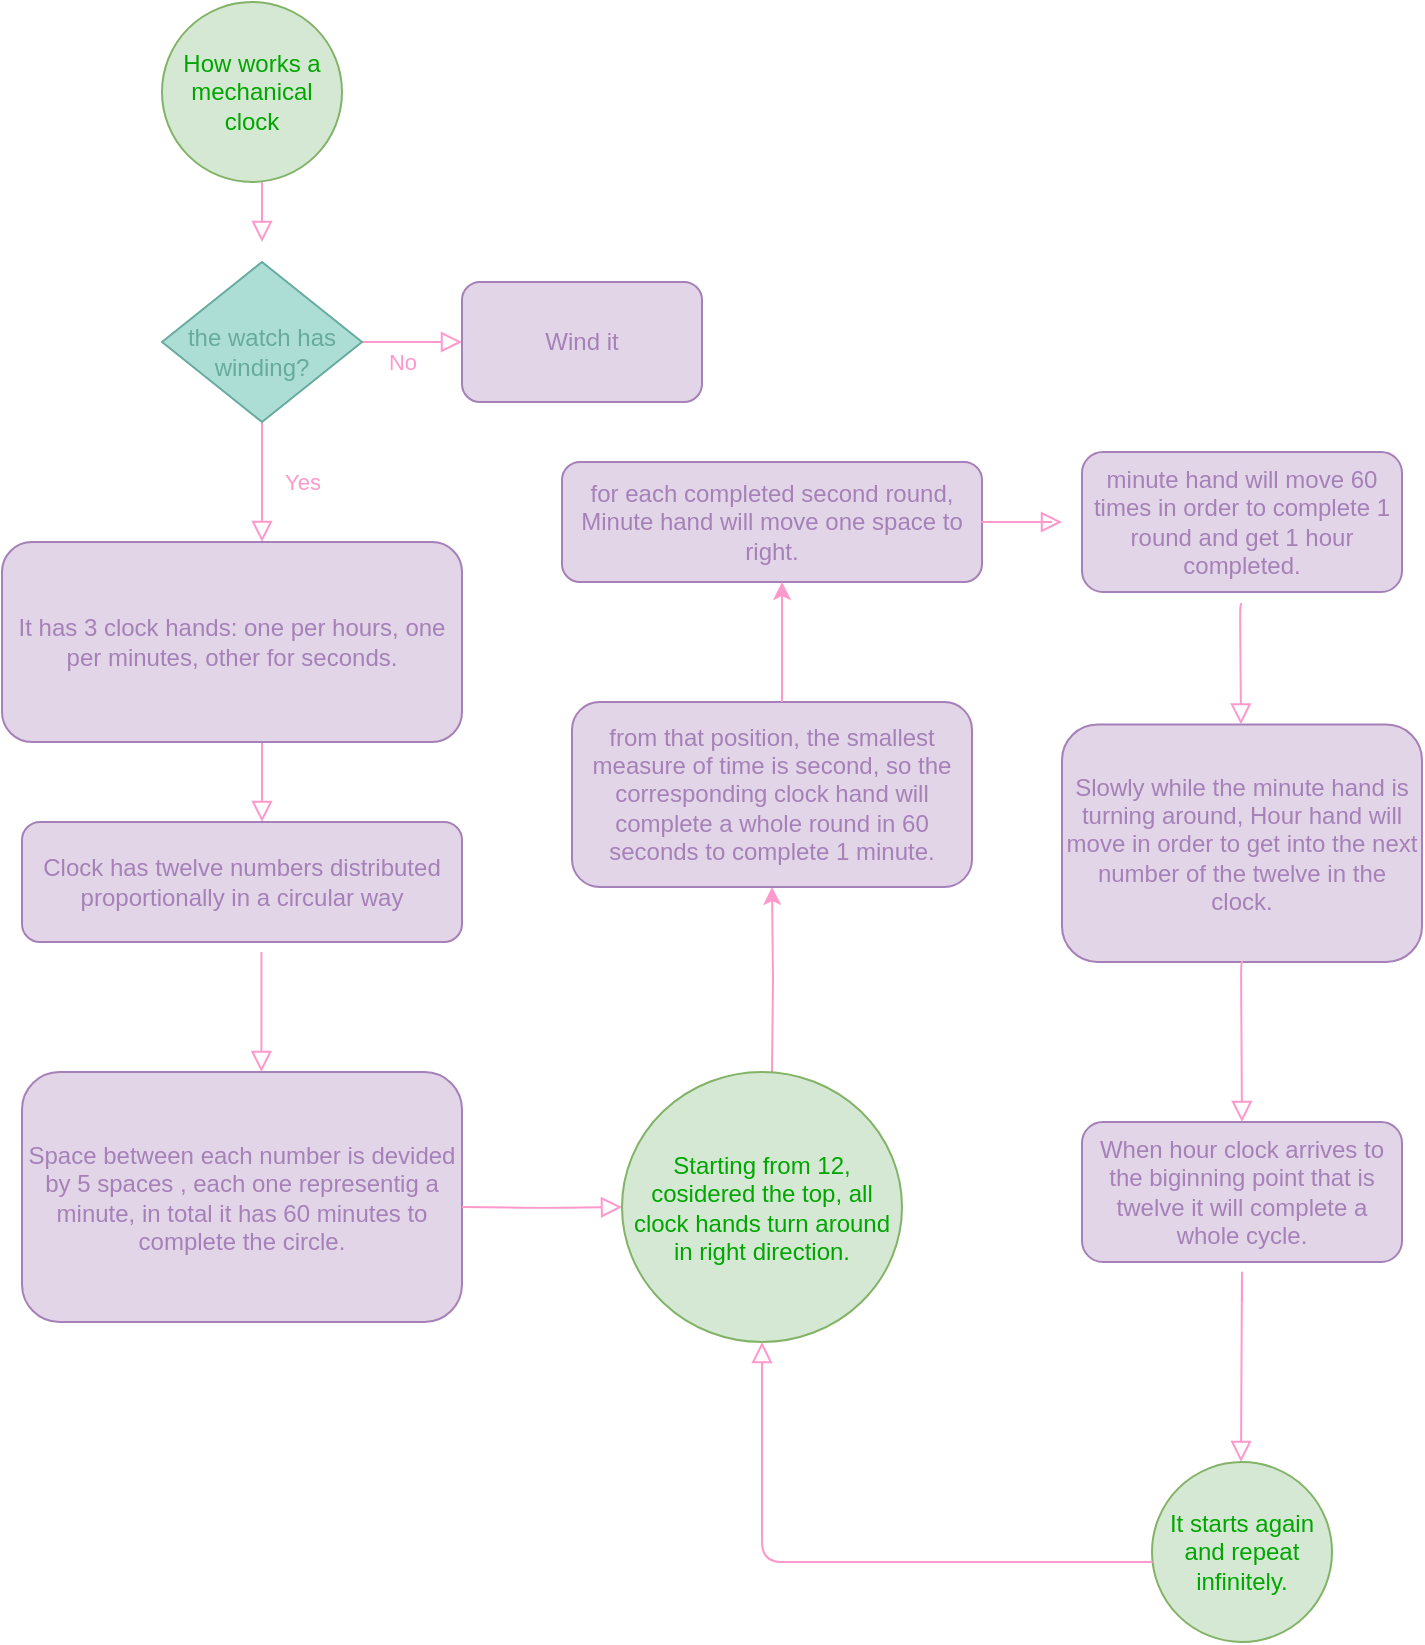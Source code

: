 <mxfile version="13.6.2" type="github">
  <diagram id="C5RBs43oDa-KdzZeNtuy" name="Page-1">
    <mxGraphModel dx="2037" dy="1147" grid="1" gridSize="10" guides="1" tooltips="1" connect="1" arrows="1" fold="1" page="1" pageScale="1" pageWidth="827" pageHeight="1169" background="none" math="0" shadow="0">
      <root>
        <mxCell id="WIyWlLk6GJQsqaUBKTNV-0" />
        <mxCell id="WIyWlLk6GJQsqaUBKTNV-1" parent="WIyWlLk6GJQsqaUBKTNV-0" />
        <mxCell id="WIyWlLk6GJQsqaUBKTNV-2" value="" style="html=1;jettySize=auto;orthogonalLoop=1;fontSize=11;endArrow=block;endFill=0;endSize=8;strokeWidth=1;shadow=0;labelBackgroundColor=none;edgeStyle=orthogonalEdgeStyle;fillColor=#d80073;strokeColor=#FF99CC;rounded=1;" parent="WIyWlLk6GJQsqaUBKTNV-1" edge="1">
          <mxGeometry relative="1" as="geometry">
            <mxPoint x="220" y="100" as="sourcePoint" />
            <mxPoint x="220" y="140" as="targetPoint" />
            <Array as="points">
              <mxPoint x="220" y="130" />
              <mxPoint x="220" y="130" />
            </Array>
          </mxGeometry>
        </mxCell>
        <mxCell id="WIyWlLk6GJQsqaUBKTNV-4" value="Yes" style="html=1;jettySize=auto;orthogonalLoop=1;fontSize=11;endArrow=block;endFill=0;endSize=8;strokeWidth=1;shadow=0;labelBackgroundColor=none;edgeStyle=orthogonalEdgeStyle;fillColor=#d80073;strokeColor=#FF99CC;rounded=1;fontColor=#FF99CC;" parent="WIyWlLk6GJQsqaUBKTNV-1" source="WIyWlLk6GJQsqaUBKTNV-6" edge="1">
          <mxGeometry y="20" relative="1" as="geometry">
            <mxPoint as="offset" />
            <mxPoint x="220" y="290" as="targetPoint" />
          </mxGeometry>
        </mxCell>
        <mxCell id="WIyWlLk6GJQsqaUBKTNV-5" value="" style="edgeStyle=orthogonalEdgeStyle;html=1;jettySize=auto;orthogonalLoop=1;fontSize=11;endArrow=block;endFill=0;endSize=8;strokeWidth=1;shadow=0;labelBackgroundColor=none;fillColor=#d80073;strokeColor=#FF99CC;rounded=1;entryX=0;entryY=0.5;entryDx=0;entryDy=0;" parent="WIyWlLk6GJQsqaUBKTNV-1" source="WIyWlLk6GJQsqaUBKTNV-6" target="BvLEymWVp1OHy5rKcRjy-7" edge="1">
          <mxGeometry x="0.2" y="20" relative="1" as="geometry">
            <mxPoint as="offset" />
            <mxPoint x="300" y="190" as="targetPoint" />
          </mxGeometry>
        </mxCell>
        <mxCell id="WIyWlLk6GJQsqaUBKTNV-6" value="&lt;div&gt;&lt;font color=&quot;#67ab9f&quot;&gt;&lt;br&gt;&lt;/font&gt;&lt;/div&gt;&lt;div&gt;&lt;font color=&quot;#67ab9f&quot;&gt;the watch has winding?&lt;/font&gt;&lt;/div&gt;" style="rhombus;whiteSpace=wrap;html=1;shadow=0;fontFamily=Helvetica;fontSize=12;align=center;strokeWidth=1;spacing=6;spacingTop=-4;strokeColor=#67AB9F;fillColor=#ACDED5;" parent="WIyWlLk6GJQsqaUBKTNV-1" vertex="1">
          <mxGeometry x="170" y="150" width="100" height="80" as="geometry" />
        </mxCell>
        <mxCell id="WIyWlLk6GJQsqaUBKTNV-8" value="&lt;font color=&quot;#ff99cc&quot;&gt;No&lt;/font&gt;" style="html=1;jettySize=auto;orthogonalLoop=1;fontSize=11;endArrow=block;endFill=0;endSize=8;strokeWidth=1;shadow=0;labelBackgroundColor=none;edgeStyle=orthogonalEdgeStyle;fillColor=#d80073;strokeColor=#FF99CC;rounded=1;" parent="WIyWlLk6GJQsqaUBKTNV-1" edge="1">
          <mxGeometry x="-1" y="184" relative="1" as="geometry">
            <mxPoint x="-114" y="-170" as="offset" />
            <mxPoint x="220" y="370" as="sourcePoint" />
            <mxPoint x="220" y="430" as="targetPoint" />
          </mxGeometry>
        </mxCell>
        <mxCell id="BvLEymWVp1OHy5rKcRjy-2" value="&lt;span style=&quot;color: rgb(166 , 128 , 184)&quot;&gt;It has 3 clock hands: one per hours, one per minutes, other for seconds.&lt;/span&gt;" style="rounded=1;whiteSpace=wrap;html=1;fontSize=12;glass=0;strokeWidth=1;shadow=0;fillColor=#e1d5e7;strokeColor=#A680B8;fontFamily=Helvetica;" vertex="1" parent="WIyWlLk6GJQsqaUBKTNV-1">
          <mxGeometry x="90" y="290" width="230" height="100" as="geometry" />
        </mxCell>
        <mxCell id="BvLEymWVp1OHy5rKcRjy-7" value="&lt;font color=&quot;#a680b8&quot;&gt;Wind it&lt;/font&gt;" style="rounded=1;whiteSpace=wrap;html=1;fontSize=12;glass=0;strokeWidth=1;shadow=0;fillColor=#e1d5e7;strokeColor=#A680B8;fontFamily=Helvetica;" vertex="1" parent="WIyWlLk6GJQsqaUBKTNV-1">
          <mxGeometry x="320" y="160" width="120" height="60" as="geometry" />
        </mxCell>
        <mxCell id="BvLEymWVp1OHy5rKcRjy-8" value="&lt;font color=&quot;#a680b8&quot;&gt;Space between each number is devided by 5 spaces , each one representig a minute, in total it has 60 minutes to complete the circle.&lt;/font&gt;" style="rounded=1;whiteSpace=wrap;html=1;fontSize=12;glass=0;strokeWidth=1;shadow=0;fillColor=#e1d5e7;strokeColor=#A680B8;" vertex="1" parent="WIyWlLk6GJQsqaUBKTNV-1">
          <mxGeometry x="100" y="555" width="220" height="125" as="geometry" />
        </mxCell>
        <mxCell id="BvLEymWVp1OHy5rKcRjy-9" value="&lt;span style=&quot;color: rgb(166 , 128 , 184)&quot;&gt;Clock has twelve numbers distributed proportionally in a circular way&lt;/span&gt;" style="rounded=1;whiteSpace=wrap;html=1;fontColor=#FF99CC;fillColor=#E1D5E7;strokeColor=#A680B8;fontFamily=Helvetica;" vertex="1" parent="WIyWlLk6GJQsqaUBKTNV-1">
          <mxGeometry x="100" y="430" width="220" height="60" as="geometry" />
        </mxCell>
        <mxCell id="BvLEymWVp1OHy5rKcRjy-12" value="" style="html=1;jettySize=auto;orthogonalLoop=1;fontSize=11;endArrow=block;endFill=0;endSize=8;strokeWidth=1;shadow=0;labelBackgroundColor=none;edgeStyle=orthogonalEdgeStyle;fillColor=#d80073;strokeColor=#FF99CC;rounded=1;" edge="1" parent="WIyWlLk6GJQsqaUBKTNV-1">
          <mxGeometry x="-1" y="184" relative="1" as="geometry">
            <mxPoint x="-114" y="-170" as="offset" />
            <mxPoint x="219.71" y="495" as="sourcePoint" />
            <mxPoint x="219.71" y="555" as="targetPoint" />
          </mxGeometry>
        </mxCell>
        <mxCell id="BvLEymWVp1OHy5rKcRjy-19" value="" style="edgeStyle=orthogonalEdgeStyle;rounded=0;orthogonalLoop=1;jettySize=auto;html=1;shadow=0;strokeColor=#FF99CC;fontFamily=Helvetica;fontColor=#FF99CC;" edge="1" parent="WIyWlLk6GJQsqaUBKTNV-1" target="BvLEymWVp1OHy5rKcRjy-18">
          <mxGeometry relative="1" as="geometry">
            <mxPoint x="475" y="555" as="sourcePoint" />
          </mxGeometry>
        </mxCell>
        <mxCell id="BvLEymWVp1OHy5rKcRjy-17" value="" style="edgeStyle=orthogonalEdgeStyle;html=1;jettySize=auto;orthogonalLoop=1;fontSize=11;endArrow=block;endFill=0;endSize=8;strokeWidth=1;shadow=0;labelBackgroundColor=none;fillColor=#d80073;strokeColor=#FF99CC;rounded=1;entryX=0;entryY=0.5;entryDx=0;entryDy=0;" edge="1" parent="WIyWlLk6GJQsqaUBKTNV-1" target="BvLEymWVp1OHy5rKcRjy-50">
          <mxGeometry x="0.2" y="20" relative="1" as="geometry">
            <mxPoint as="offset" />
            <mxPoint x="320" y="622.5" as="sourcePoint" />
            <mxPoint x="370" y="622" as="targetPoint" />
            <Array as="points" />
          </mxGeometry>
        </mxCell>
        <mxCell id="BvLEymWVp1OHy5rKcRjy-18" value="&lt;font color=&quot;#a680b8&quot;&gt;from that position, the smallest measure of time is second, so the corresponding clock hand will complete a whole round in 60 seconds to complete 1 minute.&lt;/font&gt;" style="whiteSpace=wrap;html=1;rounded=1;shadow=0;strokeColor=#A680B8;strokeWidth=1;fillColor=#e1d5e7;glass=0;" vertex="1" parent="WIyWlLk6GJQsqaUBKTNV-1">
          <mxGeometry x="375" y="370" width="200" height="92.5" as="geometry" />
        </mxCell>
        <mxCell id="BvLEymWVp1OHy5rKcRjy-24" value="&lt;font color=&quot;#00a600&quot;&gt;How works a mechanical clock&lt;/font&gt;" style="ellipse;whiteSpace=wrap;html=1;strokeColor=#82b366;fillColor=#d5e8d4;fontFamily=Helvetica;" vertex="1" parent="WIyWlLk6GJQsqaUBKTNV-1">
          <mxGeometry x="170" y="20" width="90" height="90" as="geometry" />
        </mxCell>
        <mxCell id="BvLEymWVp1OHy5rKcRjy-27" value="for each completed second round, Minute hand will move one space to right." style="whiteSpace=wrap;html=1;rounded=1;shadow=0;strokeColor=#A680B8;strokeWidth=1;fillColor=#e1d5e7;glass=0;fontColor=#A680B8;" vertex="1" parent="WIyWlLk6GJQsqaUBKTNV-1">
          <mxGeometry x="370" y="250" width="210" height="60" as="geometry" />
        </mxCell>
        <mxCell id="BvLEymWVp1OHy5rKcRjy-32" value="" style="edgeStyle=orthogonalEdgeStyle;rounded=0;orthogonalLoop=1;jettySize=auto;html=1;shadow=0;strokeColor=#FF99CC;fontFamily=Helvetica;fontColor=#FF99CC;" edge="1" parent="WIyWlLk6GJQsqaUBKTNV-1">
          <mxGeometry relative="1" as="geometry">
            <mxPoint x="480" y="370" as="sourcePoint" />
            <mxPoint x="480" y="310" as="targetPoint" />
          </mxGeometry>
        </mxCell>
        <mxCell id="BvLEymWVp1OHy5rKcRjy-34" value="&lt;font&gt;minute hand will move 60 times in order to complete 1 round and get 1 hour completed.&lt;/font&gt;" style="rounded=1;whiteSpace=wrap;html=1;strokeColor=#A680B8;fillColor=#E1D5E7;fontFamily=Helvetica;fontColor=#A680B8;" vertex="1" parent="WIyWlLk6GJQsqaUBKTNV-1">
          <mxGeometry x="630" y="245" width="160" height="70" as="geometry" />
        </mxCell>
        <mxCell id="BvLEymWVp1OHy5rKcRjy-35" value="Slowly while the minute hand is turning around, Hour hand will move in order to get into the next number of the twelve in the clock." style="rounded=1;whiteSpace=wrap;html=1;strokeColor=#A680B8;fillColor=#E1D5E7;fontFamily=Helvetica;fontColor=#A680B8;" vertex="1" parent="WIyWlLk6GJQsqaUBKTNV-1">
          <mxGeometry x="620" y="381.25" width="180" height="118.75" as="geometry" />
        </mxCell>
        <mxCell id="BvLEymWVp1OHy5rKcRjy-36" value="" style="edgeStyle=orthogonalEdgeStyle;html=1;jettySize=auto;orthogonalLoop=1;fontSize=11;endArrow=block;endFill=0;endSize=8;strokeWidth=1;shadow=0;labelBackgroundColor=none;fillColor=#d80073;strokeColor=#FF99CC;rounded=1;" edge="1" parent="WIyWlLk6GJQsqaUBKTNV-1">
          <mxGeometry x="0.2" y="20" relative="1" as="geometry">
            <mxPoint as="offset" />
            <mxPoint x="615" y="280" as="sourcePoint" />
            <mxPoint x="620" y="280" as="targetPoint" />
            <Array as="points">
              <mxPoint x="575" y="280" />
            </Array>
          </mxGeometry>
        </mxCell>
        <mxCell id="BvLEymWVp1OHy5rKcRjy-38" value="" style="html=1;jettySize=auto;orthogonalLoop=1;fontSize=11;endArrow=block;endFill=0;endSize=8;strokeWidth=1;shadow=0;labelBackgroundColor=none;edgeStyle=orthogonalEdgeStyle;fillColor=#d80073;strokeColor=#FF99CC;rounded=1;" edge="1" parent="WIyWlLk6GJQsqaUBKTNV-1">
          <mxGeometry x="-0.377" y="-109" relative="1" as="geometry">
            <mxPoint as="offset" />
            <mxPoint x="710" y="321" as="sourcePoint" />
            <mxPoint x="709.5" y="381.25" as="targetPoint" />
            <Array as="points">
              <mxPoint x="709" y="321.25" />
              <mxPoint x="709" y="321.25" />
            </Array>
          </mxGeometry>
        </mxCell>
        <mxCell id="BvLEymWVp1OHy5rKcRjy-44" value="" style="html=1;jettySize=auto;orthogonalLoop=1;fontSize=11;endArrow=block;endFill=0;endSize=8;strokeWidth=1;shadow=0;labelBackgroundColor=none;edgeStyle=orthogonalEdgeStyle;fillColor=#d80073;strokeColor=#FF99CC;rounded=1;" edge="1" parent="WIyWlLk6GJQsqaUBKTNV-1">
          <mxGeometry x="-0.377" y="-109" relative="1" as="geometry">
            <mxPoint as="offset" />
            <mxPoint x="710.5" y="500" as="sourcePoint" />
            <mxPoint x="710" y="580" as="targetPoint" />
            <Array as="points">
              <mxPoint x="709.5" y="500.25" />
              <mxPoint x="709.5" y="500.25" />
            </Array>
          </mxGeometry>
        </mxCell>
        <mxCell id="BvLEymWVp1OHy5rKcRjy-45" value="When hour clock arrives to the biginning point that is twelve it will complete a whole cycle." style="rounded=1;whiteSpace=wrap;html=1;strokeColor=#A680B8;fillColor=#E1D5E7;fontFamily=Helvetica;fontColor=#A680B8;" vertex="1" parent="WIyWlLk6GJQsqaUBKTNV-1">
          <mxGeometry x="630" y="580" width="160" height="70" as="geometry" />
        </mxCell>
        <mxCell id="BvLEymWVp1OHy5rKcRjy-46" value="" style="html=1;jettySize=auto;orthogonalLoop=1;fontSize=11;endArrow=block;endFill=0;endSize=8;strokeWidth=1;shadow=0;labelBackgroundColor=none;edgeStyle=orthogonalEdgeStyle;fillColor=#d80073;strokeColor=#FF99CC;rounded=1;" edge="1" parent="WIyWlLk6GJQsqaUBKTNV-1">
          <mxGeometry x="-0.377" y="-109" relative="1" as="geometry">
            <mxPoint as="offset" />
            <mxPoint x="710" y="670" as="sourcePoint" />
            <mxPoint x="709.5" y="750" as="targetPoint" />
            <Array as="points">
              <mxPoint x="710" y="650" />
            </Array>
          </mxGeometry>
        </mxCell>
        <mxCell id="BvLEymWVp1OHy5rKcRjy-49" value="It starts again and repeat infinitely." style="ellipse;whiteSpace=wrap;html=1;strokeColor=#82b366;fillColor=#d5e8d4;fontFamily=Helvetica;fontColor=#00A600;" vertex="1" parent="WIyWlLk6GJQsqaUBKTNV-1">
          <mxGeometry x="665" y="750" width="90" height="90" as="geometry" />
        </mxCell>
        <mxCell id="BvLEymWVp1OHy5rKcRjy-50" value="&lt;span style=&quot;&quot;&gt;Starting from 12, cosidered the top, all clock hands turn around in right direction.&lt;/span&gt;" style="ellipse;whiteSpace=wrap;html=1;strokeColor=#82b366;fillColor=#d5e8d4;fontFamily=Helvetica;fontColor=#00A600;" vertex="1" parent="WIyWlLk6GJQsqaUBKTNV-1">
          <mxGeometry x="400" y="555" width="140" height="135" as="geometry" />
        </mxCell>
        <mxCell id="BvLEymWVp1OHy5rKcRjy-52" value="" style="html=1;jettySize=auto;orthogonalLoop=1;fontSize=11;endArrow=block;endFill=0;endSize=8;strokeWidth=1;shadow=0;labelBackgroundColor=none;edgeStyle=orthogonalEdgeStyle;fillColor=#d80073;strokeColor=#FF99CC;rounded=1;entryX=0.5;entryY=1;entryDx=0;entryDy=0;" edge="1" parent="WIyWlLk6GJQsqaUBKTNV-1" source="BvLEymWVp1OHy5rKcRjy-49" target="BvLEymWVp1OHy5rKcRjy-50">
          <mxGeometry x="-0.377" y="-109" relative="1" as="geometry">
            <mxPoint as="offset" />
            <mxPoint x="570" y="800" as="sourcePoint" />
            <mxPoint x="569.5" y="880" as="targetPoint" />
            <Array as="points">
              <mxPoint x="470" y="800" />
            </Array>
          </mxGeometry>
        </mxCell>
      </root>
    </mxGraphModel>
  </diagram>
</mxfile>
